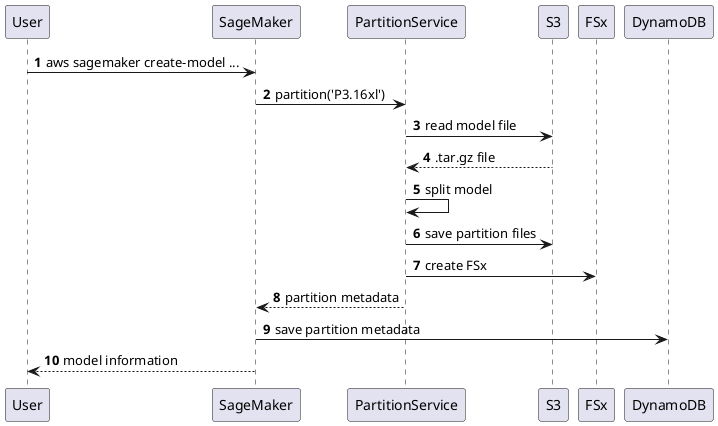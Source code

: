 @startuml
'https://plantuml.com/sequence-diagram

autonumber

User -> SageMaker: aws sagemaker create-model ...
SageMaker -> PartitionService: partition('P3.16xl')
PartitionService -> S3: read model file
S3 --> PartitionService:  .tar.gz file
PartitionService -> PartitionService: split model
PartitionService -> S3: save partition files
PartitionService -> FSx: create FSx
PartitionService --> SageMaker: partition metadata
SageMaker -> DynamoDB: save partition metadata
SageMaker --> User: model information

@enduml
